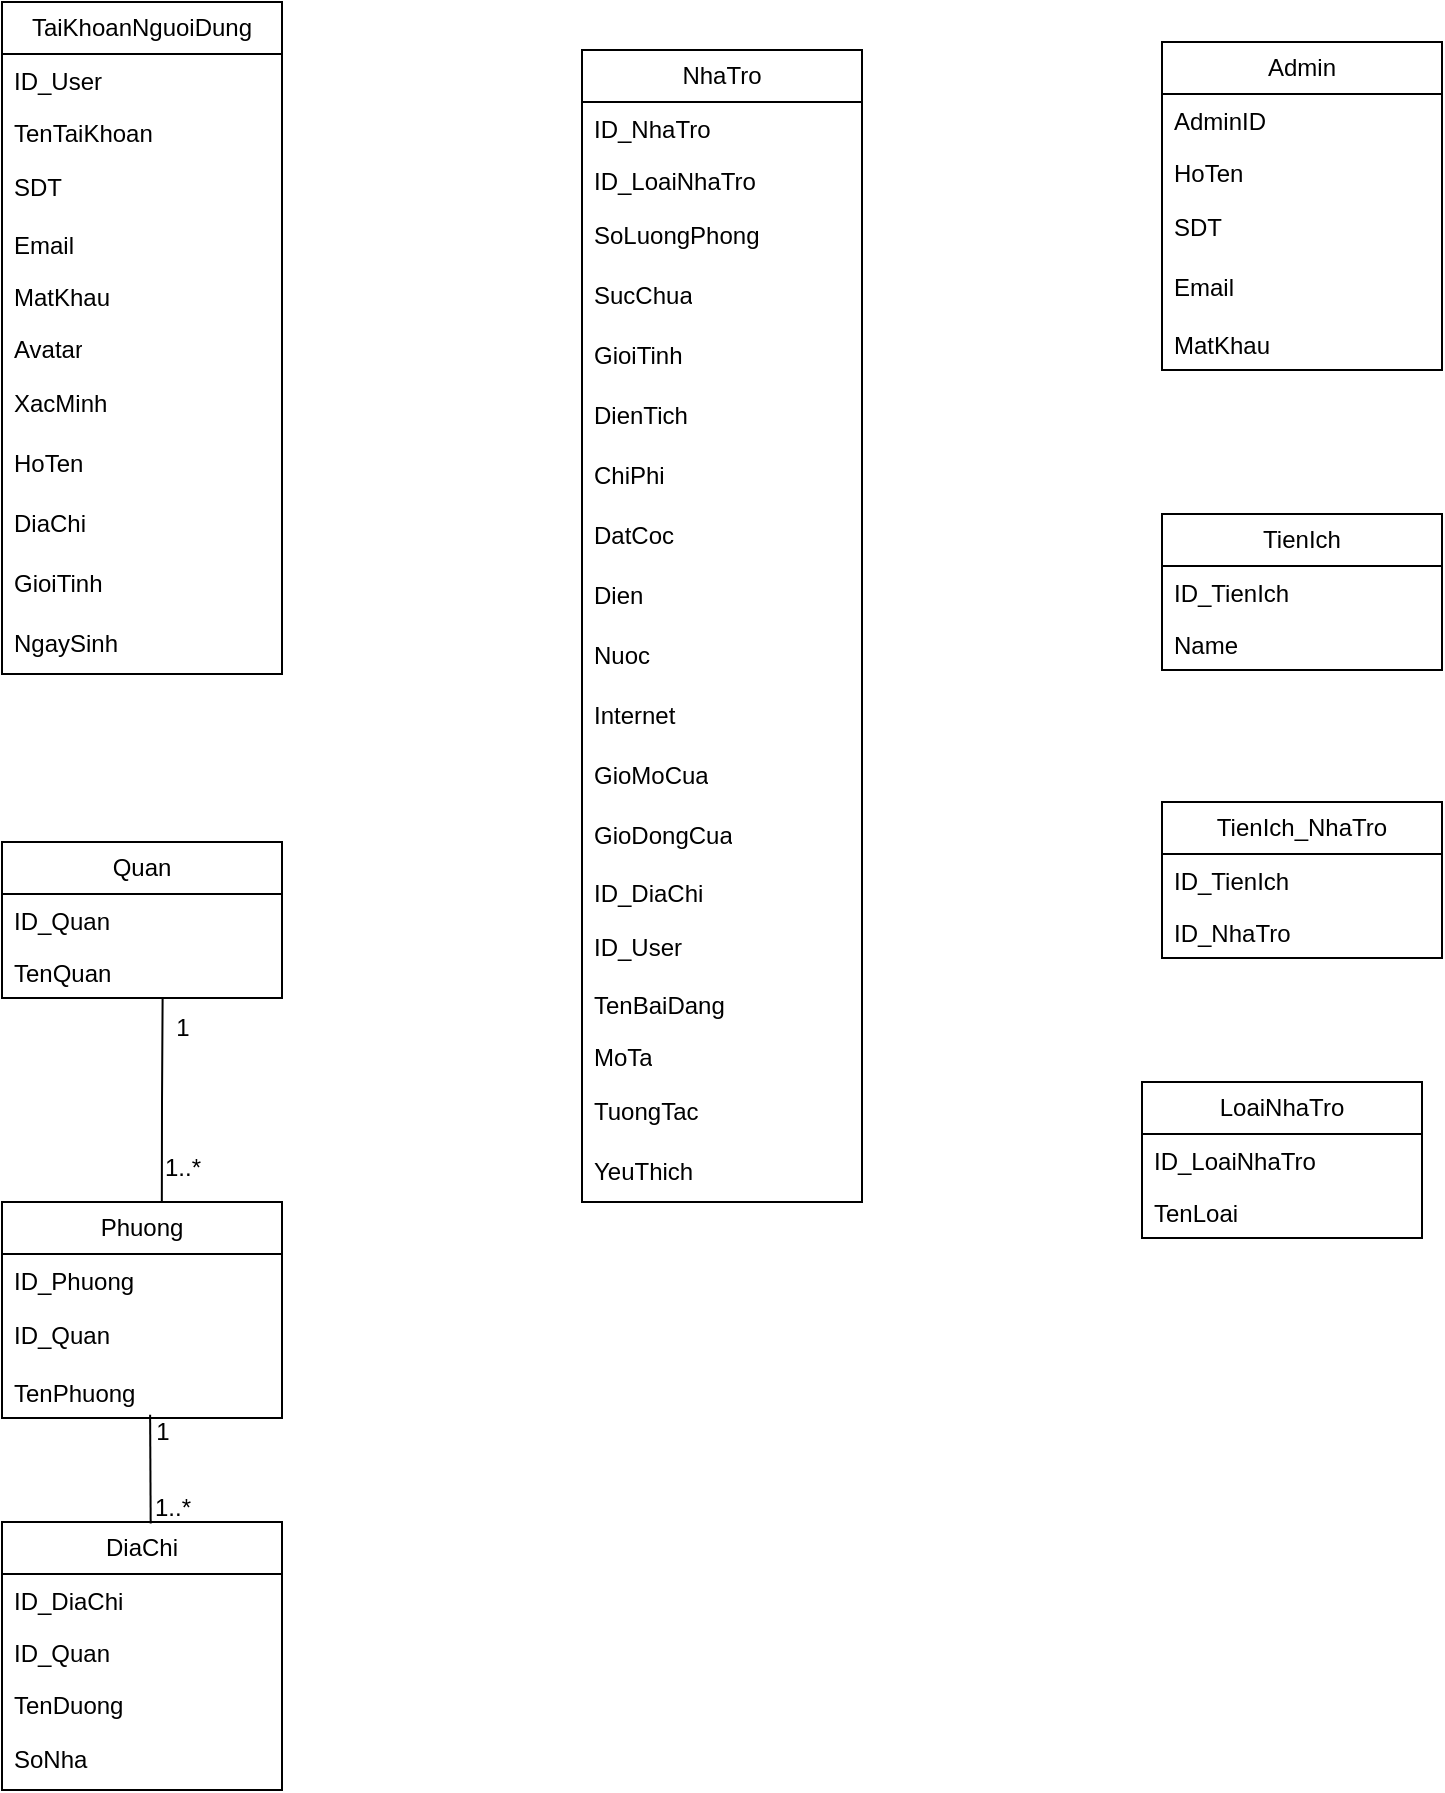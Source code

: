 <mxfile version="21.6.8" type="device">
  <diagram id="C5RBs43oDa-KdzZeNtuy" name="Page-1">
    <mxGraphModel dx="1050" dy="621" grid="1" gridSize="10" guides="1" tooltips="1" connect="1" arrows="1" fold="1" page="1" pageScale="1" pageWidth="827" pageHeight="1169" math="0" shadow="0">
      <root>
        <mxCell id="WIyWlLk6GJQsqaUBKTNV-0" />
        <mxCell id="WIyWlLk6GJQsqaUBKTNV-1" parent="WIyWlLk6GJQsqaUBKTNV-0" />
        <mxCell id="i62QtaQMUS2ufrwjtjWt-19" value="TaiKhoanNguoiDung" style="swimlane;fontStyle=0;childLayout=stackLayout;horizontal=1;startSize=26;fillColor=none;horizontalStack=0;resizeParent=1;resizeParentMax=0;resizeLast=0;collapsible=1;marginBottom=0;whiteSpace=wrap;html=1;" parent="WIyWlLk6GJQsqaUBKTNV-1" vertex="1">
          <mxGeometry x="70" y="20" width="140" height="336" as="geometry" />
        </mxCell>
        <mxCell id="i62QtaQMUS2ufrwjtjWt-26" value="ID_User" style="text;strokeColor=none;fillColor=none;align=left;verticalAlign=top;spacingLeft=4;spacingRight=4;overflow=hidden;rotatable=0;points=[[0,0.5],[1,0.5]];portConstraint=eastwest;whiteSpace=wrap;html=1;" parent="i62QtaQMUS2ufrwjtjWt-19" vertex="1">
          <mxGeometry y="26" width="140" height="26" as="geometry" />
        </mxCell>
        <mxCell id="i62QtaQMUS2ufrwjtjWt-20" value="TenTaiKhoan" style="text;strokeColor=none;fillColor=none;align=left;verticalAlign=top;spacingLeft=4;spacingRight=4;overflow=hidden;rotatable=0;points=[[0,0.5],[1,0.5]];portConstraint=eastwest;whiteSpace=wrap;html=1;" parent="i62QtaQMUS2ufrwjtjWt-19" vertex="1">
          <mxGeometry y="52" width="140" height="26" as="geometry" />
        </mxCell>
        <mxCell id="OWgP7QyYcOHvQHCNmMPp-5" value="SDT" style="text;strokeColor=none;fillColor=none;align=left;verticalAlign=middle;spacingLeft=4;spacingRight=4;overflow=hidden;points=[[0,0.5],[1,0.5]];portConstraint=eastwest;rotatable=0;whiteSpace=wrap;html=1;" parent="i62QtaQMUS2ufrwjtjWt-19" vertex="1">
          <mxGeometry y="78" width="140" height="30" as="geometry" />
        </mxCell>
        <mxCell id="i62QtaQMUS2ufrwjtjWt-21" value="Email" style="text;strokeColor=none;fillColor=none;align=left;verticalAlign=top;spacingLeft=4;spacingRight=4;overflow=hidden;rotatable=0;points=[[0,0.5],[1,0.5]];portConstraint=eastwest;whiteSpace=wrap;html=1;" parent="i62QtaQMUS2ufrwjtjWt-19" vertex="1">
          <mxGeometry y="108" width="140" height="26" as="geometry" />
        </mxCell>
        <mxCell id="i62QtaQMUS2ufrwjtjWt-22" value="MatKhau" style="text;strokeColor=none;fillColor=none;align=left;verticalAlign=top;spacingLeft=4;spacingRight=4;overflow=hidden;rotatable=0;points=[[0,0.5],[1,0.5]];portConstraint=eastwest;whiteSpace=wrap;html=1;" parent="i62QtaQMUS2ufrwjtjWt-19" vertex="1">
          <mxGeometry y="134" width="140" height="26" as="geometry" />
        </mxCell>
        <mxCell id="i62QtaQMUS2ufrwjtjWt-24" value="Avatar" style="text;strokeColor=none;fillColor=none;align=left;verticalAlign=top;spacingLeft=4;spacingRight=4;overflow=hidden;rotatable=0;points=[[0,0.5],[1,0.5]];portConstraint=eastwest;whiteSpace=wrap;html=1;" parent="i62QtaQMUS2ufrwjtjWt-19" vertex="1">
          <mxGeometry y="160" width="140" height="26" as="geometry" />
        </mxCell>
        <mxCell id="OWgP7QyYcOHvQHCNmMPp-6" value="XacMinh" style="text;strokeColor=none;fillColor=none;align=left;verticalAlign=middle;spacingLeft=4;spacingRight=4;overflow=hidden;points=[[0,0.5],[1,0.5]];portConstraint=eastwest;rotatable=0;whiteSpace=wrap;html=1;" parent="i62QtaQMUS2ufrwjtjWt-19" vertex="1">
          <mxGeometry y="186" width="140" height="30" as="geometry" />
        </mxCell>
        <mxCell id="OWgP7QyYcOHvQHCNmMPp-57" value="HoTen" style="text;strokeColor=none;fillColor=none;align=left;verticalAlign=middle;spacingLeft=4;spacingRight=4;overflow=hidden;points=[[0,0.5],[1,0.5]];portConstraint=eastwest;rotatable=0;whiteSpace=wrap;html=1;" parent="i62QtaQMUS2ufrwjtjWt-19" vertex="1">
          <mxGeometry y="216" width="140" height="30" as="geometry" />
        </mxCell>
        <mxCell id="OWgP7QyYcOHvQHCNmMPp-60" value="DiaChi" style="text;strokeColor=none;fillColor=none;align=left;verticalAlign=middle;spacingLeft=4;spacingRight=4;overflow=hidden;points=[[0,0.5],[1,0.5]];portConstraint=eastwest;rotatable=0;whiteSpace=wrap;html=1;" parent="i62QtaQMUS2ufrwjtjWt-19" vertex="1">
          <mxGeometry y="246" width="140" height="30" as="geometry" />
        </mxCell>
        <mxCell id="OWgP7QyYcOHvQHCNmMPp-59" value="GioiTinh" style="text;strokeColor=none;fillColor=none;align=left;verticalAlign=middle;spacingLeft=4;spacingRight=4;overflow=hidden;points=[[0,0.5],[1,0.5]];portConstraint=eastwest;rotatable=0;whiteSpace=wrap;html=1;" parent="i62QtaQMUS2ufrwjtjWt-19" vertex="1">
          <mxGeometry y="276" width="140" height="30" as="geometry" />
        </mxCell>
        <mxCell id="OWgP7QyYcOHvQHCNmMPp-58" value="NgaySinh" style="text;strokeColor=none;fillColor=none;align=left;verticalAlign=middle;spacingLeft=4;spacingRight=4;overflow=hidden;points=[[0,0.5],[1,0.5]];portConstraint=eastwest;rotatable=0;whiteSpace=wrap;html=1;" parent="i62QtaQMUS2ufrwjtjWt-19" vertex="1">
          <mxGeometry y="306" width="140" height="30" as="geometry" />
        </mxCell>
        <mxCell id="OWgP7QyYcOHvQHCNmMPp-0" value="Admin" style="swimlane;fontStyle=0;childLayout=stackLayout;horizontal=1;startSize=26;fillColor=none;horizontalStack=0;resizeParent=1;resizeParentMax=0;resizeLast=0;collapsible=1;marginBottom=0;whiteSpace=wrap;html=1;" parent="WIyWlLk6GJQsqaUBKTNV-1" vertex="1">
          <mxGeometry x="650" y="40" width="140" height="164" as="geometry" />
        </mxCell>
        <mxCell id="OWgP7QyYcOHvQHCNmMPp-1" value="AdminID" style="text;strokeColor=none;fillColor=none;align=left;verticalAlign=top;spacingLeft=4;spacingRight=4;overflow=hidden;rotatable=0;points=[[0,0.5],[1,0.5]];portConstraint=eastwest;whiteSpace=wrap;html=1;" parent="OWgP7QyYcOHvQHCNmMPp-0" vertex="1">
          <mxGeometry y="26" width="140" height="26" as="geometry" />
        </mxCell>
        <mxCell id="OWgP7QyYcOHvQHCNmMPp-2" value="HoTen" style="text;strokeColor=none;fillColor=none;align=left;verticalAlign=top;spacingLeft=4;spacingRight=4;overflow=hidden;rotatable=0;points=[[0,0.5],[1,0.5]];portConstraint=eastwest;whiteSpace=wrap;html=1;" parent="OWgP7QyYcOHvQHCNmMPp-0" vertex="1">
          <mxGeometry y="52" width="140" height="26" as="geometry" />
        </mxCell>
        <mxCell id="OWgP7QyYcOHvQHCNmMPp-7" value="SDT" style="text;strokeColor=none;fillColor=none;align=left;verticalAlign=middle;spacingLeft=4;spacingRight=4;overflow=hidden;points=[[0,0.5],[1,0.5]];portConstraint=eastwest;rotatable=0;whiteSpace=wrap;html=1;" parent="OWgP7QyYcOHvQHCNmMPp-0" vertex="1">
          <mxGeometry y="78" width="140" height="30" as="geometry" />
        </mxCell>
        <mxCell id="OWgP7QyYcOHvQHCNmMPp-8" value="Email" style="text;strokeColor=none;fillColor=none;align=left;verticalAlign=middle;spacingLeft=4;spacingRight=4;overflow=hidden;points=[[0,0.5],[1,0.5]];portConstraint=eastwest;rotatable=0;whiteSpace=wrap;html=1;" parent="OWgP7QyYcOHvQHCNmMPp-0" vertex="1">
          <mxGeometry y="108" width="140" height="30" as="geometry" />
        </mxCell>
        <mxCell id="OWgP7QyYcOHvQHCNmMPp-3" value="MatKhau" style="text;strokeColor=none;fillColor=none;align=left;verticalAlign=top;spacingLeft=4;spacingRight=4;overflow=hidden;rotatable=0;points=[[0,0.5],[1,0.5]];portConstraint=eastwest;whiteSpace=wrap;html=1;" parent="OWgP7QyYcOHvQHCNmMPp-0" vertex="1">
          <mxGeometry y="138" width="140" height="26" as="geometry" />
        </mxCell>
        <mxCell id="OWgP7QyYcOHvQHCNmMPp-9" value="Quan" style="swimlane;fontStyle=0;childLayout=stackLayout;horizontal=1;startSize=26;fillColor=none;horizontalStack=0;resizeParent=1;resizeParentMax=0;resizeLast=0;collapsible=1;marginBottom=0;whiteSpace=wrap;html=1;" parent="WIyWlLk6GJQsqaUBKTNV-1" vertex="1">
          <mxGeometry x="70" y="440" width="140" height="78" as="geometry" />
        </mxCell>
        <mxCell id="OWgP7QyYcOHvQHCNmMPp-10" value="ID_Quan" style="text;strokeColor=none;fillColor=none;align=left;verticalAlign=top;spacingLeft=4;spacingRight=4;overflow=hidden;rotatable=0;points=[[0,0.5],[1,0.5]];portConstraint=eastwest;whiteSpace=wrap;html=1;" parent="OWgP7QyYcOHvQHCNmMPp-9" vertex="1">
          <mxGeometry y="26" width="140" height="26" as="geometry" />
        </mxCell>
        <mxCell id="OWgP7QyYcOHvQHCNmMPp-11" value="TenQuan" style="text;strokeColor=none;fillColor=none;align=left;verticalAlign=top;spacingLeft=4;spacingRight=4;overflow=hidden;rotatable=0;points=[[0,0.5],[1,0.5]];portConstraint=eastwest;whiteSpace=wrap;html=1;" parent="OWgP7QyYcOHvQHCNmMPp-9" vertex="1">
          <mxGeometry y="52" width="140" height="26" as="geometry" />
        </mxCell>
        <mxCell id="OWgP7QyYcOHvQHCNmMPp-13" value="Phuong" style="swimlane;fontStyle=0;childLayout=stackLayout;horizontal=1;startSize=26;fillColor=none;horizontalStack=0;resizeParent=1;resizeParentMax=0;resizeLast=0;collapsible=1;marginBottom=0;whiteSpace=wrap;html=1;" parent="WIyWlLk6GJQsqaUBKTNV-1" vertex="1">
          <mxGeometry x="70" y="620" width="140" height="108" as="geometry" />
        </mxCell>
        <mxCell id="OWgP7QyYcOHvQHCNmMPp-14" value="ID_Phuong" style="text;strokeColor=none;fillColor=none;align=left;verticalAlign=top;spacingLeft=4;spacingRight=4;overflow=hidden;rotatable=0;points=[[0,0.5],[1,0.5]];portConstraint=eastwest;whiteSpace=wrap;html=1;" parent="OWgP7QyYcOHvQHCNmMPp-13" vertex="1">
          <mxGeometry y="26" width="140" height="26" as="geometry" />
        </mxCell>
        <mxCell id="OWgP7QyYcOHvQHCNmMPp-18" value="ID_Quan" style="text;strokeColor=none;fillColor=none;align=left;verticalAlign=middle;spacingLeft=4;spacingRight=4;overflow=hidden;points=[[0,0.5],[1,0.5]];portConstraint=eastwest;rotatable=0;whiteSpace=wrap;html=1;" parent="OWgP7QyYcOHvQHCNmMPp-13" vertex="1">
          <mxGeometry y="52" width="140" height="30" as="geometry" />
        </mxCell>
        <mxCell id="OWgP7QyYcOHvQHCNmMPp-15" value="TenPhuong" style="text;strokeColor=none;fillColor=none;align=left;verticalAlign=top;spacingLeft=4;spacingRight=4;overflow=hidden;rotatable=0;points=[[0,0.5],[1,0.5]];portConstraint=eastwest;whiteSpace=wrap;html=1;" parent="OWgP7QyYcOHvQHCNmMPp-13" vertex="1">
          <mxGeometry y="82" width="140" height="26" as="geometry" />
        </mxCell>
        <mxCell id="OWgP7QyYcOHvQHCNmMPp-19" value="DiaChi" style="swimlane;fontStyle=0;childLayout=stackLayout;horizontal=1;startSize=26;fillColor=none;horizontalStack=0;resizeParent=1;resizeParentMax=0;resizeLast=0;collapsible=1;marginBottom=0;whiteSpace=wrap;html=1;" parent="WIyWlLk6GJQsqaUBKTNV-1" vertex="1">
          <mxGeometry x="70" y="780" width="140" height="134" as="geometry" />
        </mxCell>
        <mxCell id="OWgP7QyYcOHvQHCNmMPp-20" value="ID_DiaChi" style="text;strokeColor=none;fillColor=none;align=left;verticalAlign=top;spacingLeft=4;spacingRight=4;overflow=hidden;rotatable=0;points=[[0,0.5],[1,0.5]];portConstraint=eastwest;whiteSpace=wrap;html=1;" parent="OWgP7QyYcOHvQHCNmMPp-19" vertex="1">
          <mxGeometry y="26" width="140" height="26" as="geometry" />
        </mxCell>
        <mxCell id="OWgP7QyYcOHvQHCNmMPp-21" value="ID_Quan" style="text;strokeColor=none;fillColor=none;align=left;verticalAlign=top;spacingLeft=4;spacingRight=4;overflow=hidden;rotatable=0;points=[[0,0.5],[1,0.5]];portConstraint=eastwest;whiteSpace=wrap;html=1;" parent="OWgP7QyYcOHvQHCNmMPp-19" vertex="1">
          <mxGeometry y="52" width="140" height="26" as="geometry" />
        </mxCell>
        <mxCell id="OWgP7QyYcOHvQHCNmMPp-22" value="TenDuong" style="text;strokeColor=none;fillColor=none;align=left;verticalAlign=top;spacingLeft=4;spacingRight=4;overflow=hidden;rotatable=0;points=[[0,0.5],[1,0.5]];portConstraint=eastwest;whiteSpace=wrap;html=1;" parent="OWgP7QyYcOHvQHCNmMPp-19" vertex="1">
          <mxGeometry y="78" width="140" height="26" as="geometry" />
        </mxCell>
        <mxCell id="OWgP7QyYcOHvQHCNmMPp-23" value="SoNha" style="text;strokeColor=none;fillColor=none;align=left;verticalAlign=middle;spacingLeft=4;spacingRight=4;overflow=hidden;points=[[0,0.5],[1,0.5]];portConstraint=eastwest;rotatable=0;whiteSpace=wrap;html=1;" parent="OWgP7QyYcOHvQHCNmMPp-19" vertex="1">
          <mxGeometry y="104" width="140" height="30" as="geometry" />
        </mxCell>
        <mxCell id="OWgP7QyYcOHvQHCNmMPp-25" value="NhaTro" style="swimlane;fontStyle=0;childLayout=stackLayout;horizontal=1;startSize=26;fillColor=none;horizontalStack=0;resizeParent=1;resizeParentMax=0;resizeLast=0;collapsible=1;marginBottom=0;whiteSpace=wrap;html=1;" parent="WIyWlLk6GJQsqaUBKTNV-1" vertex="1">
          <mxGeometry x="360" y="44" width="140" height="576" as="geometry" />
        </mxCell>
        <mxCell id="OWgP7QyYcOHvQHCNmMPp-26" value="ID_NhaTro" style="text;strokeColor=none;fillColor=none;align=left;verticalAlign=top;spacingLeft=4;spacingRight=4;overflow=hidden;rotatable=0;points=[[0,0.5],[1,0.5]];portConstraint=eastwest;whiteSpace=wrap;html=1;" parent="OWgP7QyYcOHvQHCNmMPp-25" vertex="1">
          <mxGeometry y="26" width="140" height="26" as="geometry" />
        </mxCell>
        <mxCell id="OWgP7QyYcOHvQHCNmMPp-27" value="ID_LoaiNhaTro" style="text;strokeColor=none;fillColor=none;align=left;verticalAlign=top;spacingLeft=4;spacingRight=4;overflow=hidden;rotatable=0;points=[[0,0.5],[1,0.5]];portConstraint=eastwest;whiteSpace=wrap;html=1;" parent="OWgP7QyYcOHvQHCNmMPp-25" vertex="1">
          <mxGeometry y="52" width="140" height="26" as="geometry" />
        </mxCell>
        <mxCell id="OWgP7QyYcOHvQHCNmMPp-33" value="SoLuongPhong" style="text;strokeColor=none;fillColor=none;align=left;verticalAlign=middle;spacingLeft=4;spacingRight=4;overflow=hidden;points=[[0,0.5],[1,0.5]];portConstraint=eastwest;rotatable=0;whiteSpace=wrap;html=1;" parent="OWgP7QyYcOHvQHCNmMPp-25" vertex="1">
          <mxGeometry y="78" width="140" height="30" as="geometry" />
        </mxCell>
        <mxCell id="OWgP7QyYcOHvQHCNmMPp-34" value="SucChua" style="text;strokeColor=none;fillColor=none;align=left;verticalAlign=middle;spacingLeft=4;spacingRight=4;overflow=hidden;points=[[0,0.5],[1,0.5]];portConstraint=eastwest;rotatable=0;whiteSpace=wrap;html=1;" parent="OWgP7QyYcOHvQHCNmMPp-25" vertex="1">
          <mxGeometry y="108" width="140" height="30" as="geometry" />
        </mxCell>
        <mxCell id="OWgP7QyYcOHvQHCNmMPp-35" value="GioiTinh" style="text;strokeColor=none;fillColor=none;align=left;verticalAlign=middle;spacingLeft=4;spacingRight=4;overflow=hidden;points=[[0,0.5],[1,0.5]];portConstraint=eastwest;rotatable=0;whiteSpace=wrap;html=1;" parent="OWgP7QyYcOHvQHCNmMPp-25" vertex="1">
          <mxGeometry y="138" width="140" height="30" as="geometry" />
        </mxCell>
        <mxCell id="OWgP7QyYcOHvQHCNmMPp-36" value="DienTich" style="text;strokeColor=none;fillColor=none;align=left;verticalAlign=middle;spacingLeft=4;spacingRight=4;overflow=hidden;points=[[0,0.5],[1,0.5]];portConstraint=eastwest;rotatable=0;whiteSpace=wrap;html=1;" parent="OWgP7QyYcOHvQHCNmMPp-25" vertex="1">
          <mxGeometry y="168" width="140" height="30" as="geometry" />
        </mxCell>
        <mxCell id="OWgP7QyYcOHvQHCNmMPp-38" value="ChiPhi" style="text;strokeColor=none;fillColor=none;align=left;verticalAlign=middle;spacingLeft=4;spacingRight=4;overflow=hidden;points=[[0,0.5],[1,0.5]];portConstraint=eastwest;rotatable=0;whiteSpace=wrap;html=1;" parent="OWgP7QyYcOHvQHCNmMPp-25" vertex="1">
          <mxGeometry y="198" width="140" height="30" as="geometry" />
        </mxCell>
        <mxCell id="OWgP7QyYcOHvQHCNmMPp-39" value="DatCoc" style="text;strokeColor=none;fillColor=none;align=left;verticalAlign=middle;spacingLeft=4;spacingRight=4;overflow=hidden;points=[[0,0.5],[1,0.5]];portConstraint=eastwest;rotatable=0;whiteSpace=wrap;html=1;" parent="OWgP7QyYcOHvQHCNmMPp-25" vertex="1">
          <mxGeometry y="228" width="140" height="30" as="geometry" />
        </mxCell>
        <mxCell id="OWgP7QyYcOHvQHCNmMPp-41" value="Dien" style="text;strokeColor=none;fillColor=none;align=left;verticalAlign=middle;spacingLeft=4;spacingRight=4;overflow=hidden;points=[[0,0.5],[1,0.5]];portConstraint=eastwest;rotatable=0;whiteSpace=wrap;html=1;" parent="OWgP7QyYcOHvQHCNmMPp-25" vertex="1">
          <mxGeometry y="258" width="140" height="30" as="geometry" />
        </mxCell>
        <mxCell id="OWgP7QyYcOHvQHCNmMPp-43" value="Nuoc" style="text;strokeColor=none;fillColor=none;align=left;verticalAlign=middle;spacingLeft=4;spacingRight=4;overflow=hidden;points=[[0,0.5],[1,0.5]];portConstraint=eastwest;rotatable=0;whiteSpace=wrap;html=1;" parent="OWgP7QyYcOHvQHCNmMPp-25" vertex="1">
          <mxGeometry y="288" width="140" height="30" as="geometry" />
        </mxCell>
        <mxCell id="OWgP7QyYcOHvQHCNmMPp-42" value="Internet" style="text;strokeColor=none;fillColor=none;align=left;verticalAlign=middle;spacingLeft=4;spacingRight=4;overflow=hidden;points=[[0,0.5],[1,0.5]];portConstraint=eastwest;rotatable=0;whiteSpace=wrap;html=1;" parent="OWgP7QyYcOHvQHCNmMPp-25" vertex="1">
          <mxGeometry y="318" width="140" height="30" as="geometry" />
        </mxCell>
        <mxCell id="RFHugqaS4faMrQz0gEub-9" value="GioMoCua" style="text;strokeColor=none;fillColor=none;align=left;verticalAlign=middle;spacingLeft=4;spacingRight=4;overflow=hidden;points=[[0,0.5],[1,0.5]];portConstraint=eastwest;rotatable=0;whiteSpace=wrap;html=1;" parent="OWgP7QyYcOHvQHCNmMPp-25" vertex="1">
          <mxGeometry y="348" width="140" height="30" as="geometry" />
        </mxCell>
        <mxCell id="RFHugqaS4faMrQz0gEub-10" value="GioDongCua" style="text;strokeColor=none;fillColor=none;align=left;verticalAlign=middle;spacingLeft=4;spacingRight=4;overflow=hidden;points=[[0,0.5],[1,0.5]];portConstraint=eastwest;rotatable=0;whiteSpace=wrap;html=1;" parent="OWgP7QyYcOHvQHCNmMPp-25" vertex="1">
          <mxGeometry y="378" width="140" height="30" as="geometry" />
        </mxCell>
        <mxCell id="OWgP7QyYcOHvQHCNmMPp-28" value="ID_DiaChi" style="text;strokeColor=none;fillColor=none;align=left;verticalAlign=top;spacingLeft=4;spacingRight=4;overflow=hidden;rotatable=0;points=[[0,0.5],[1,0.5]];portConstraint=eastwest;whiteSpace=wrap;html=1;" parent="OWgP7QyYcOHvQHCNmMPp-25" vertex="1">
          <mxGeometry y="408" width="140" height="26" as="geometry" />
        </mxCell>
        <mxCell id="RFHugqaS4faMrQz0gEub-25" value="ID_User" style="text;strokeColor=none;fillColor=none;align=left;verticalAlign=middle;spacingLeft=4;spacingRight=4;overflow=hidden;points=[[0,0.5],[1,0.5]];portConstraint=eastwest;rotatable=0;whiteSpace=wrap;html=1;" parent="OWgP7QyYcOHvQHCNmMPp-25" vertex="1">
          <mxGeometry y="434" width="140" height="30" as="geometry" />
        </mxCell>
        <mxCell id="RFHugqaS4faMrQz0gEub-7" value="TenBaiDang" style="text;strokeColor=none;fillColor=none;align=left;verticalAlign=top;spacingLeft=4;spacingRight=4;overflow=hidden;rotatable=0;points=[[0,0.5],[1,0.5]];portConstraint=eastwest;whiteSpace=wrap;html=1;" parent="OWgP7QyYcOHvQHCNmMPp-25" vertex="1">
          <mxGeometry y="464" width="140" height="26" as="geometry" />
        </mxCell>
        <mxCell id="RFHugqaS4faMrQz0gEub-8" value="MoTa" style="text;strokeColor=none;fillColor=none;align=left;verticalAlign=top;spacingLeft=4;spacingRight=4;overflow=hidden;rotatable=0;points=[[0,0.5],[1,0.5]];portConstraint=eastwest;whiteSpace=wrap;html=1;" parent="OWgP7QyYcOHvQHCNmMPp-25" vertex="1">
          <mxGeometry y="490" width="140" height="26" as="geometry" />
        </mxCell>
        <mxCell id="RFHugqaS4faMrQz0gEub-22" value="TuongTac" style="text;strokeColor=none;fillColor=none;align=left;verticalAlign=middle;spacingLeft=4;spacingRight=4;overflow=hidden;points=[[0,0.5],[1,0.5]];portConstraint=eastwest;rotatable=0;whiteSpace=wrap;html=1;" parent="OWgP7QyYcOHvQHCNmMPp-25" vertex="1">
          <mxGeometry y="516" width="140" height="30" as="geometry" />
        </mxCell>
        <mxCell id="RFHugqaS4faMrQz0gEub-23" value="YeuThich" style="text;strokeColor=none;fillColor=none;align=left;verticalAlign=middle;spacingLeft=4;spacingRight=4;overflow=hidden;points=[[0,0.5],[1,0.5]];portConstraint=eastwest;rotatable=0;whiteSpace=wrap;html=1;" parent="OWgP7QyYcOHvQHCNmMPp-25" vertex="1">
          <mxGeometry y="546" width="140" height="30" as="geometry" />
        </mxCell>
        <mxCell id="OWgP7QyYcOHvQHCNmMPp-29" value="LoaiNhaTro" style="swimlane;fontStyle=0;childLayout=stackLayout;horizontal=1;startSize=26;fillColor=none;horizontalStack=0;resizeParent=1;resizeParentMax=0;resizeLast=0;collapsible=1;marginBottom=0;whiteSpace=wrap;html=1;" parent="WIyWlLk6GJQsqaUBKTNV-1" vertex="1">
          <mxGeometry x="640" y="560" width="140" height="78" as="geometry" />
        </mxCell>
        <mxCell id="OWgP7QyYcOHvQHCNmMPp-30" value="ID_LoaiNhaTro" style="text;strokeColor=none;fillColor=none;align=left;verticalAlign=top;spacingLeft=4;spacingRight=4;overflow=hidden;rotatable=0;points=[[0,0.5],[1,0.5]];portConstraint=eastwest;whiteSpace=wrap;html=1;" parent="OWgP7QyYcOHvQHCNmMPp-29" vertex="1">
          <mxGeometry y="26" width="140" height="26" as="geometry" />
        </mxCell>
        <mxCell id="OWgP7QyYcOHvQHCNmMPp-31" value="TenLoai" style="text;strokeColor=none;fillColor=none;align=left;verticalAlign=top;spacingLeft=4;spacingRight=4;overflow=hidden;rotatable=0;points=[[0,0.5],[1,0.5]];portConstraint=eastwest;whiteSpace=wrap;html=1;" parent="OWgP7QyYcOHvQHCNmMPp-29" vertex="1">
          <mxGeometry y="52" width="140" height="26" as="geometry" />
        </mxCell>
        <mxCell id="OWgP7QyYcOHvQHCNmMPp-44" value="TienIch" style="swimlane;fontStyle=0;childLayout=stackLayout;horizontal=1;startSize=26;fillColor=none;horizontalStack=0;resizeParent=1;resizeParentMax=0;resizeLast=0;collapsible=1;marginBottom=0;whiteSpace=wrap;html=1;" parent="WIyWlLk6GJQsqaUBKTNV-1" vertex="1">
          <mxGeometry x="650" y="276" width="140" height="78" as="geometry" />
        </mxCell>
        <mxCell id="OWgP7QyYcOHvQHCNmMPp-45" value="ID_TienIch" style="text;strokeColor=none;fillColor=none;align=left;verticalAlign=top;spacingLeft=4;spacingRight=4;overflow=hidden;rotatable=0;points=[[0,0.5],[1,0.5]];portConstraint=eastwest;whiteSpace=wrap;html=1;" parent="OWgP7QyYcOHvQHCNmMPp-44" vertex="1">
          <mxGeometry y="26" width="140" height="26" as="geometry" />
        </mxCell>
        <mxCell id="OWgP7QyYcOHvQHCNmMPp-46" value="Name" style="text;strokeColor=none;fillColor=none;align=left;verticalAlign=top;spacingLeft=4;spacingRight=4;overflow=hidden;rotatable=0;points=[[0,0.5],[1,0.5]];portConstraint=eastwest;whiteSpace=wrap;html=1;" parent="OWgP7QyYcOHvQHCNmMPp-44" vertex="1">
          <mxGeometry y="52" width="140" height="26" as="geometry" />
        </mxCell>
        <mxCell id="OWgP7QyYcOHvQHCNmMPp-48" value="TienIch_NhaTro" style="swimlane;fontStyle=0;childLayout=stackLayout;horizontal=1;startSize=26;fillColor=none;horizontalStack=0;resizeParent=1;resizeParentMax=0;resizeLast=0;collapsible=1;marginBottom=0;whiteSpace=wrap;html=1;" parent="WIyWlLk6GJQsqaUBKTNV-1" vertex="1">
          <mxGeometry x="650" y="420" width="140" height="78" as="geometry" />
        </mxCell>
        <mxCell id="OWgP7QyYcOHvQHCNmMPp-49" value="ID_TienIch" style="text;strokeColor=none;fillColor=none;align=left;verticalAlign=top;spacingLeft=4;spacingRight=4;overflow=hidden;rotatable=0;points=[[0,0.5],[1,0.5]];portConstraint=eastwest;whiteSpace=wrap;html=1;" parent="OWgP7QyYcOHvQHCNmMPp-48" vertex="1">
          <mxGeometry y="26" width="140" height="26" as="geometry" />
        </mxCell>
        <mxCell id="OWgP7QyYcOHvQHCNmMPp-50" value="ID_NhaTro" style="text;strokeColor=none;fillColor=none;align=left;verticalAlign=top;spacingLeft=4;spacingRight=4;overflow=hidden;rotatable=0;points=[[0,0.5],[1,0.5]];portConstraint=eastwest;whiteSpace=wrap;html=1;" parent="OWgP7QyYcOHvQHCNmMPp-48" vertex="1">
          <mxGeometry y="52" width="140" height="26" as="geometry" />
        </mxCell>
        <mxCell id="RFHugqaS4faMrQz0gEub-11" value="" style="endArrow=none;html=1;rounded=0;exitX=0.248;exitY=1.066;exitDx=0;exitDy=0;exitPerimeter=0;entryX=0.177;entryY=-0.012;entryDx=0;entryDy=0;entryPerimeter=0;" parent="WIyWlLk6GJQsqaUBKTNV-1" source="RFHugqaS4faMrQz0gEub-14" target="RFHugqaS4faMrQz0gEub-12" edge="1">
          <mxGeometry width="50" height="50" relative="1" as="geometry">
            <mxPoint x="180" y="570" as="sourcePoint" />
            <mxPoint x="150" y="520" as="targetPoint" />
            <Array as="points">
              <mxPoint x="150" y="570" />
            </Array>
          </mxGeometry>
        </mxCell>
        <mxCell id="RFHugqaS4faMrQz0gEub-12" value="1" style="text;html=1;align=center;verticalAlign=middle;resizable=0;points=[];autosize=1;strokeColor=none;fillColor=none;" parent="WIyWlLk6GJQsqaUBKTNV-1" vertex="1">
          <mxGeometry x="145" y="518" width="30" height="30" as="geometry" />
        </mxCell>
        <mxCell id="RFHugqaS4faMrQz0gEub-14" value="1..*" style="text;html=1;align=center;verticalAlign=middle;resizable=0;points=[];autosize=1;strokeColor=none;fillColor=none;" parent="WIyWlLk6GJQsqaUBKTNV-1" vertex="1">
          <mxGeometry x="140" y="588" width="40" height="30" as="geometry" />
        </mxCell>
        <mxCell id="RFHugqaS4faMrQz0gEub-18" value="" style="endArrow=none;html=1;rounded=0;entryX=0.529;entryY=0.938;entryDx=0;entryDy=0;entryPerimeter=0;exitX=0.531;exitY=0.006;exitDx=0;exitDy=0;exitPerimeter=0;" parent="WIyWlLk6GJQsqaUBKTNV-1" source="OWgP7QyYcOHvQHCNmMPp-19" target="OWgP7QyYcOHvQHCNmMPp-15" edge="1">
          <mxGeometry width="50" height="50" relative="1" as="geometry">
            <mxPoint x="120" y="790" as="sourcePoint" />
            <mxPoint x="170" y="740" as="targetPoint" />
          </mxGeometry>
        </mxCell>
        <mxCell id="RFHugqaS4faMrQz0gEub-19" value="1" style="text;html=1;align=center;verticalAlign=middle;resizable=0;points=[];autosize=1;strokeColor=none;fillColor=none;" parent="WIyWlLk6GJQsqaUBKTNV-1" vertex="1">
          <mxGeometry x="135" y="720" width="30" height="30" as="geometry" />
        </mxCell>
        <mxCell id="RFHugqaS4faMrQz0gEub-20" value="1..*" style="text;html=1;align=center;verticalAlign=middle;resizable=0;points=[];autosize=1;strokeColor=none;fillColor=none;" parent="WIyWlLk6GJQsqaUBKTNV-1" vertex="1">
          <mxGeometry x="135" y="758" width="40" height="30" as="geometry" />
        </mxCell>
      </root>
    </mxGraphModel>
  </diagram>
</mxfile>
